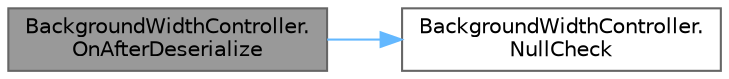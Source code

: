 digraph "BackgroundWidthController.OnAfterDeserialize"
{
 // LATEX_PDF_SIZE
  bgcolor="transparent";
  edge [fontname=Helvetica,fontsize=10,labelfontname=Helvetica,labelfontsize=10];
  node [fontname=Helvetica,fontsize=10,shape=box,height=0.2,width=0.4];
  rankdir="LR";
  Node1 [id="Node000001",label="BackgroundWidthController.\lOnAfterDeserialize",height=0.2,width=0.4,color="gray40", fillcolor="grey60", style="filled", fontcolor="black",tooltip=" "];
  Node1 -> Node2 [id="edge2_Node000001_Node000002",color="steelblue1",style="solid",tooltip=" "];
  Node2 [id="Node000002",label="BackgroundWidthController.\lNullCheck",height=0.2,width=0.4,color="grey40", fillcolor="white", style="filled",URL="$class_background_width_controller.html#a3c334c8e020ba80b8c0856100f64581b",tooltip=" "];
}
